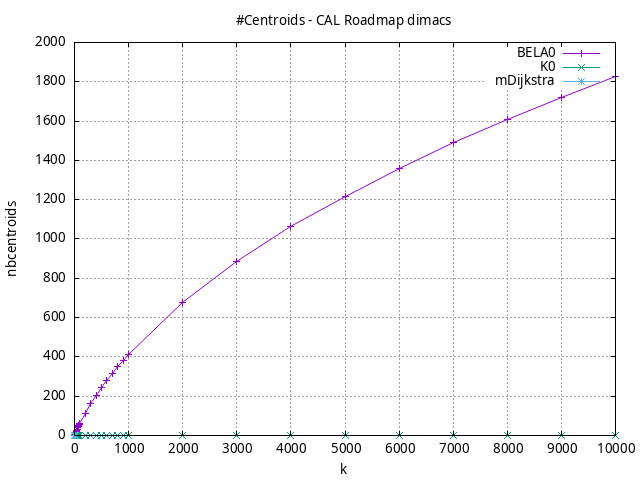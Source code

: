 #!/usr/bin/gnuplot
# -*- coding: utf-8 -*-
#
# results/roadmap/dimacs/CAL/USA-road-d.CAL.brute-force.nbcentroids.gnuplot
#
# Started on 01/09/2024 14:30:55
# Author: Carlos Linares López
set grid
set xlabel "k"
set ylabel "nbcentroids"

set title "#Centroids - CAL Roadmap dimacs"

set terminal png enhanced font "Ariel,10"
set output 'USA-road-d.CAL.brute-force.nbcentroids.png'

plot "-" title "BELA0"      with linesp, "-" title "K0"      with linesp, "-" title "mDijkstra"      with linesp

	1 1.0
	2 1.55
	3 2.32
	4 2.88
	5 3.69
	6 4.23
	7 5.06
	8 5.63
	9 6.48
	10 7.01
	20 13.74
	30 20.23
	40 26.49
	50 32.68
	60 38.71
	70 44.81
	80 50.47
	90 56.13
	100 61.77
	200 113.65
	300 160.64
	400 203.43
	500 242.87
	600 280.6
	700 316.31
	800 350.49
	900 382.11
	1000 413.41
	2000 675.93
	3000 884.41
	4000 1061.85
	5000 1217.28
	6000 1358.53
	7000 1490.39
	8000 1610.67
	9000 1722.52
	10000 1829.07
end
	1 0.0
	2 0.0
	3 0.0
	4 0.0
	5 0.0
	6 0.0
	7 0.0
	8 0.0
	9 0.0
	10 0.0
	20 0.0
	30 0.0
	40 0.0
	50 0.0
	60 0.0
	70 0.0
	80 0.0
	90 0.0
	100 0.0
	200 0.0
	300 0.0
	400 0.0
	500 0.0
	600 0.0
	700 0.0
	800 0.0
	900 0.0
	1000 0.0
	2000 0.0
	3000 0.0
	4000 0.0
	5000 0.0
	6000 0.0
	7000 0.0
	8000 0.0
	9000 0.0
	10000 0.0
end
	1 0.0
	2 0.0
	3 0.0
	4 0.0
	5 0.0
	6 0.0
	7 0.0
	8 0.0
	9 0.0
	10 0.0
end
